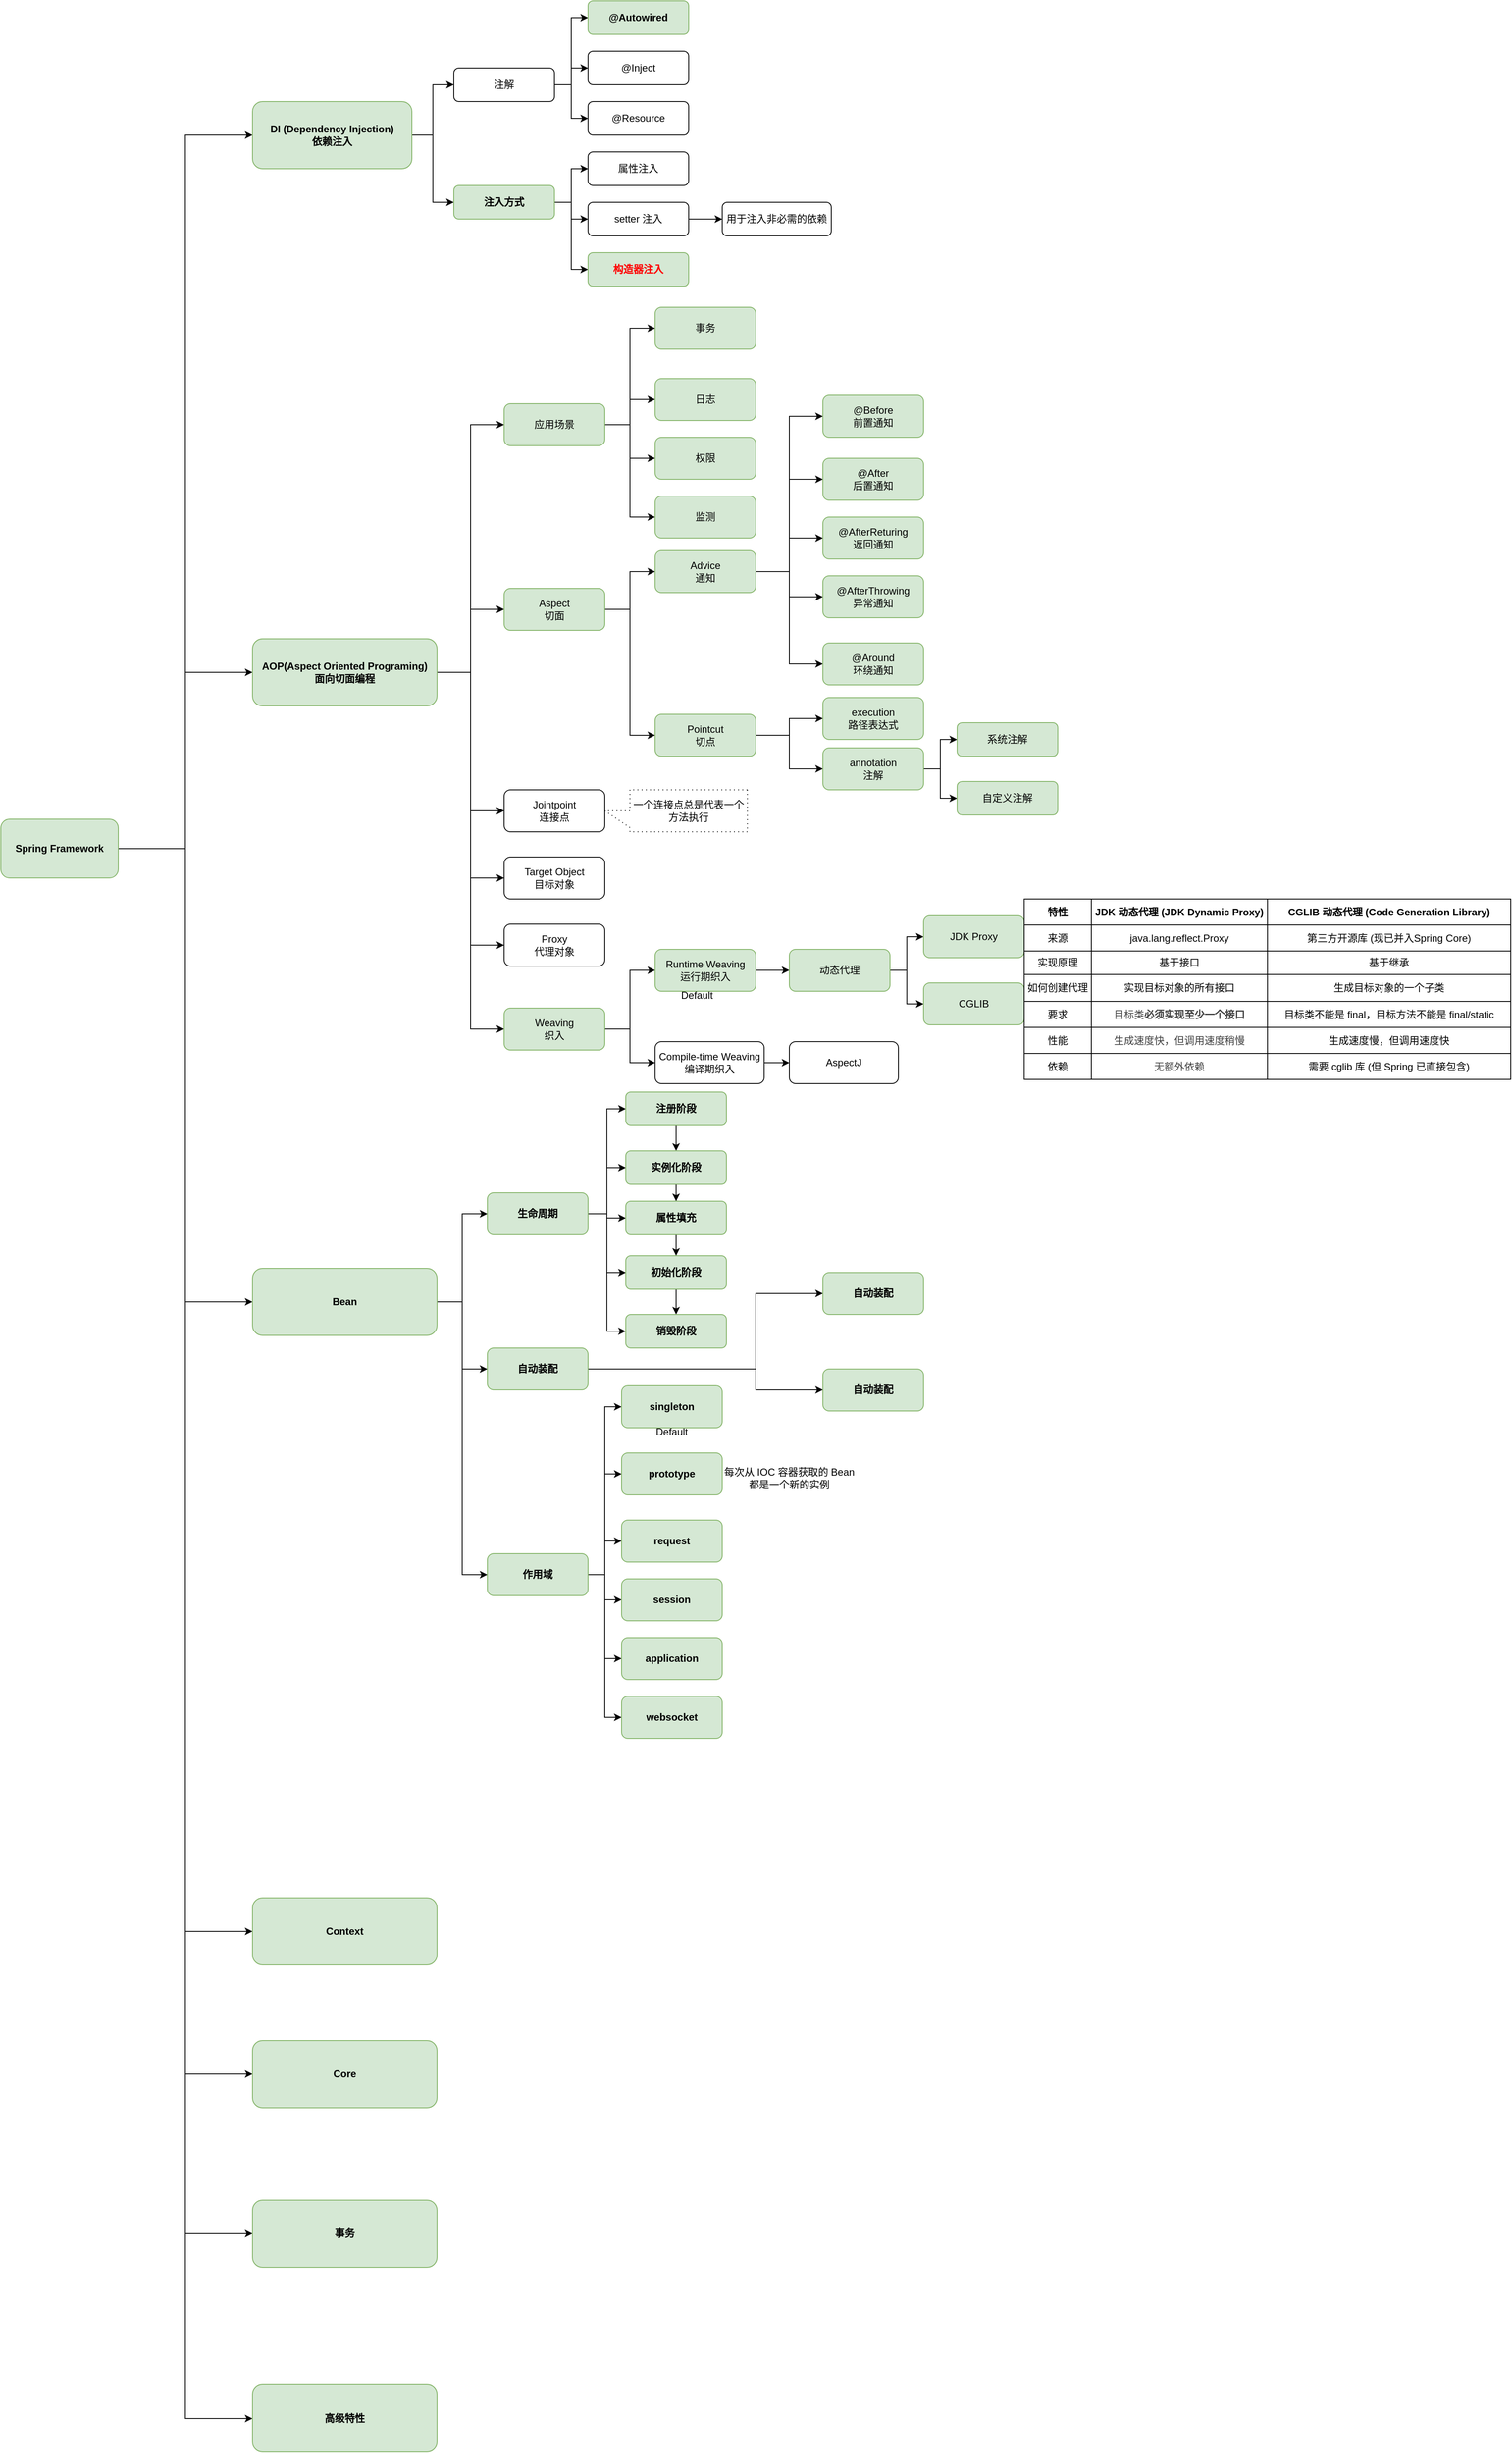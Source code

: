<mxfile version="28.1.1">
  <diagram name="Page-1" id="QmIrFQa1cvEONQeuqGTy">
    <mxGraphModel dx="2909" dy="2155" grid="1" gridSize="10" guides="1" tooltips="1" connect="1" arrows="1" fold="1" page="1" pageScale="1" pageWidth="850" pageHeight="1100" math="0" shadow="0">
      <root>
        <mxCell id="0" />
        <mxCell id="1" parent="0" />
        <mxCell id="t2AcmH2n_HT6Ft2l21uT-8" style="edgeStyle=orthogonalEdgeStyle;rounded=0;orthogonalLoop=1;jettySize=auto;html=1;entryX=0;entryY=0.5;entryDx=0;entryDy=0;" parent="1" source="t2AcmH2n_HT6Ft2l21uT-1" target="t2AcmH2n_HT6Ft2l21uT-3" edge="1">
          <mxGeometry relative="1" as="geometry">
            <mxPoint x="120" y="480" as="targetPoint" />
          </mxGeometry>
        </mxCell>
        <mxCell id="t2AcmH2n_HT6Ft2l21uT-9" style="edgeStyle=orthogonalEdgeStyle;rounded=0;orthogonalLoop=1;jettySize=auto;html=1;entryX=0;entryY=0.5;entryDx=0;entryDy=0;" parent="1" source="t2AcmH2n_HT6Ft2l21uT-1" target="t2AcmH2n_HT6Ft2l21uT-4" edge="1">
          <mxGeometry relative="1" as="geometry" />
        </mxCell>
        <mxCell id="t2AcmH2n_HT6Ft2l21uT-10" style="edgeStyle=orthogonalEdgeStyle;rounded=0;orthogonalLoop=1;jettySize=auto;html=1;entryX=0;entryY=0.5;entryDx=0;entryDy=0;" parent="1" source="t2AcmH2n_HT6Ft2l21uT-1" target="t2AcmH2n_HT6Ft2l21uT-5" edge="1">
          <mxGeometry relative="1" as="geometry" />
        </mxCell>
        <mxCell id="t2AcmH2n_HT6Ft2l21uT-11" style="edgeStyle=orthogonalEdgeStyle;rounded=0;orthogonalLoop=1;jettySize=auto;html=1;entryX=0;entryY=0.5;entryDx=0;entryDy=0;" parent="1" source="t2AcmH2n_HT6Ft2l21uT-1" target="t2AcmH2n_HT6Ft2l21uT-6" edge="1">
          <mxGeometry relative="1" as="geometry" />
        </mxCell>
        <mxCell id="t2AcmH2n_HT6Ft2l21uT-12" style="edgeStyle=orthogonalEdgeStyle;rounded=0;orthogonalLoop=1;jettySize=auto;html=1;entryX=0;entryY=0.5;entryDx=0;entryDy=0;" parent="1" source="t2AcmH2n_HT6Ft2l21uT-1" target="t2AcmH2n_HT6Ft2l21uT-7" edge="1">
          <mxGeometry relative="1" as="geometry" />
        </mxCell>
        <mxCell id="t2AcmH2n_HT6Ft2l21uT-13" style="edgeStyle=orthogonalEdgeStyle;rounded=0;orthogonalLoop=1;jettySize=auto;html=1;entryX=0;entryY=0.5;entryDx=0;entryDy=0;" parent="1" source="t2AcmH2n_HT6Ft2l21uT-1" target="t2AcmH2n_HT6Ft2l21uT-2" edge="1">
          <mxGeometry relative="1" as="geometry" />
        </mxCell>
        <mxCell id="t2AcmH2n_HT6Ft2l21uT-57" style="edgeStyle=orthogonalEdgeStyle;rounded=0;orthogonalLoop=1;jettySize=auto;html=1;entryX=0;entryY=0.5;entryDx=0;entryDy=0;" parent="1" source="t2AcmH2n_HT6Ft2l21uT-1" target="t2AcmH2n_HT6Ft2l21uT-56" edge="1">
          <mxGeometry relative="1" as="geometry" />
        </mxCell>
        <mxCell id="t2AcmH2n_HT6Ft2l21uT-1" value="Spring Framework" style="rounded=1;whiteSpace=wrap;html=1;fillColor=#d5e8d4;strokeColor=#82b366;fontStyle=1" parent="1" vertex="1">
          <mxGeometry x="-180" y="725" width="140" height="70" as="geometry" />
        </mxCell>
        <mxCell id="t2AcmH2n_HT6Ft2l21uT-15" style="edgeStyle=orthogonalEdgeStyle;rounded=0;orthogonalLoop=1;jettySize=auto;html=1;entryX=0;entryY=0.5;entryDx=0;entryDy=0;" parent="1" source="t2AcmH2n_HT6Ft2l21uT-2" target="t2AcmH2n_HT6Ft2l21uT-14" edge="1">
          <mxGeometry relative="1" as="geometry" />
        </mxCell>
        <mxCell id="t2AcmH2n_HT6Ft2l21uT-23" style="edgeStyle=orthogonalEdgeStyle;rounded=0;orthogonalLoop=1;jettySize=auto;html=1;entryX=0;entryY=0.5;entryDx=0;entryDy=0;" parent="1" source="t2AcmH2n_HT6Ft2l21uT-2" target="t2AcmH2n_HT6Ft2l21uT-22" edge="1">
          <mxGeometry relative="1" as="geometry" />
        </mxCell>
        <mxCell id="t2AcmH2n_HT6Ft2l21uT-2" value="DI (Dependency Injection)&lt;div&gt;依赖注入&lt;/div&gt;" style="rounded=1;whiteSpace=wrap;html=1;fillColor=#d5e8d4;strokeColor=#82b366;fontStyle=1" parent="1" vertex="1">
          <mxGeometry x="120" y="-130" width="190" height="80" as="geometry" />
        </mxCell>
        <mxCell id="t2AcmH2n_HT6Ft2l21uT-40" style="edgeStyle=orthogonalEdgeStyle;rounded=0;orthogonalLoop=1;jettySize=auto;html=1;entryX=0;entryY=0.5;entryDx=0;entryDy=0;" parent="1" source="t2AcmH2n_HT6Ft2l21uT-3" target="t2AcmH2n_HT6Ft2l21uT-34" edge="1">
          <mxGeometry relative="1" as="geometry" />
        </mxCell>
        <mxCell id="t2AcmH2n_HT6Ft2l21uT-41" style="edgeStyle=orthogonalEdgeStyle;rounded=0;orthogonalLoop=1;jettySize=auto;html=1;entryX=0;entryY=0.5;entryDx=0;entryDy=0;exitX=1;exitY=0.5;exitDx=0;exitDy=0;" parent="1" source="t2AcmH2n_HT6Ft2l21uT-34" target="t2AcmH2n_HT6Ft2l21uT-35" edge="1">
          <mxGeometry relative="1" as="geometry">
            <mxPoint x="540" y="470" as="sourcePoint" />
          </mxGeometry>
        </mxCell>
        <mxCell id="t2AcmH2n_HT6Ft2l21uT-42" style="edgeStyle=orthogonalEdgeStyle;rounded=0;orthogonalLoop=1;jettySize=auto;html=1;entryX=0;entryY=0.5;entryDx=0;entryDy=0;" parent="1" source="t2AcmH2n_HT6Ft2l21uT-3" target="t2AcmH2n_HT6Ft2l21uT-36" edge="1">
          <mxGeometry relative="1" as="geometry" />
        </mxCell>
        <mxCell id="t2AcmH2n_HT6Ft2l21uT-43" style="edgeStyle=orthogonalEdgeStyle;rounded=0;orthogonalLoop=1;jettySize=auto;html=1;entryX=0;entryY=0.5;entryDx=0;entryDy=0;exitX=1;exitY=0.5;exitDx=0;exitDy=0;" parent="1" source="t2AcmH2n_HT6Ft2l21uT-34" target="t2AcmH2n_HT6Ft2l21uT-37" edge="1">
          <mxGeometry relative="1" as="geometry" />
        </mxCell>
        <mxCell id="t2AcmH2n_HT6Ft2l21uT-44" style="edgeStyle=orthogonalEdgeStyle;rounded=0;orthogonalLoop=1;jettySize=auto;html=1;entryX=0;entryY=0.5;entryDx=0;entryDy=0;" parent="1" source="t2AcmH2n_HT6Ft2l21uT-3" target="t2AcmH2n_HT6Ft2l21uT-38" edge="1">
          <mxGeometry relative="1" as="geometry" />
        </mxCell>
        <mxCell id="t2AcmH2n_HT6Ft2l21uT-45" style="edgeStyle=orthogonalEdgeStyle;rounded=0;orthogonalLoop=1;jettySize=auto;html=1;entryX=0;entryY=0.5;entryDx=0;entryDy=0;" parent="1" source="t2AcmH2n_HT6Ft2l21uT-3" target="t2AcmH2n_HT6Ft2l21uT-39" edge="1">
          <mxGeometry relative="1" as="geometry" />
        </mxCell>
        <mxCell id="t2AcmH2n_HT6Ft2l21uT-59" style="edgeStyle=orthogonalEdgeStyle;rounded=0;orthogonalLoop=1;jettySize=auto;html=1;entryX=0;entryY=0.5;entryDx=0;entryDy=0;" parent="1" source="t2AcmH2n_HT6Ft2l21uT-3" target="t2AcmH2n_HT6Ft2l21uT-58" edge="1">
          <mxGeometry relative="1" as="geometry" />
        </mxCell>
        <mxCell id="rXUWPWZFfcHT6W9mrPYL-16" style="edgeStyle=orthogonalEdgeStyle;rounded=0;orthogonalLoop=1;jettySize=auto;html=1;entryX=0;entryY=0.5;entryDx=0;entryDy=0;" edge="1" parent="1" source="t2AcmH2n_HT6Ft2l21uT-3" target="rXUWPWZFfcHT6W9mrPYL-15">
          <mxGeometry relative="1" as="geometry" />
        </mxCell>
        <mxCell id="t2AcmH2n_HT6Ft2l21uT-3" value="AOP(Aspect Oriented Programing)&lt;div&gt;面向切面编程&lt;/div&gt;" style="rounded=1;whiteSpace=wrap;html=1;fillColor=#d5e8d4;strokeColor=#82b366;fontStyle=1" parent="1" vertex="1">
          <mxGeometry x="120" y="510" width="220" height="80" as="geometry" />
        </mxCell>
        <mxCell id="rXUWPWZFfcHT6W9mrPYL-103" style="edgeStyle=orthogonalEdgeStyle;rounded=0;orthogonalLoop=1;jettySize=auto;html=1;entryX=0;entryY=0.5;entryDx=0;entryDy=0;" edge="1" parent="1" source="t2AcmH2n_HT6Ft2l21uT-4" target="rXUWPWZFfcHT6W9mrPYL-98">
          <mxGeometry relative="1" as="geometry" />
        </mxCell>
        <mxCell id="rXUWPWZFfcHT6W9mrPYL-117" style="edgeStyle=orthogonalEdgeStyle;rounded=0;orthogonalLoop=1;jettySize=auto;html=1;entryX=0;entryY=0.5;entryDx=0;entryDy=0;" edge="1" parent="1" source="t2AcmH2n_HT6Ft2l21uT-4" target="rXUWPWZFfcHT6W9mrPYL-116">
          <mxGeometry relative="1" as="geometry" />
        </mxCell>
        <mxCell id="rXUWPWZFfcHT6W9mrPYL-133" style="edgeStyle=orthogonalEdgeStyle;rounded=0;orthogonalLoop=1;jettySize=auto;html=1;entryX=0;entryY=0.5;entryDx=0;entryDy=0;" edge="1" parent="1" source="t2AcmH2n_HT6Ft2l21uT-4" target="rXUWPWZFfcHT6W9mrPYL-132">
          <mxGeometry relative="1" as="geometry" />
        </mxCell>
        <mxCell id="t2AcmH2n_HT6Ft2l21uT-4" value="Bean" style="rounded=1;whiteSpace=wrap;html=1;fillColor=#d5e8d4;strokeColor=#82b366;fontStyle=1" parent="1" vertex="1">
          <mxGeometry x="120" y="1260" width="220" height="80" as="geometry" />
        </mxCell>
        <mxCell id="t2AcmH2n_HT6Ft2l21uT-5" value="Context" style="rounded=1;whiteSpace=wrap;html=1;fillColor=#d5e8d4;strokeColor=#82b366;fontStyle=1" parent="1" vertex="1">
          <mxGeometry x="120" y="2010" width="220" height="80" as="geometry" />
        </mxCell>
        <mxCell id="t2AcmH2n_HT6Ft2l21uT-6" value="Core" style="rounded=1;whiteSpace=wrap;html=1;fillColor=#d5e8d4;strokeColor=#82b366;fontStyle=1" parent="1" vertex="1">
          <mxGeometry x="120" y="2180" width="220" height="80" as="geometry" />
        </mxCell>
        <mxCell id="t2AcmH2n_HT6Ft2l21uT-7" value="高级特性" style="rounded=1;whiteSpace=wrap;html=1;fillColor=#d5e8d4;strokeColor=#82b366;fontStyle=1" parent="1" vertex="1">
          <mxGeometry x="120" y="2590" width="220" height="80" as="geometry" />
        </mxCell>
        <mxCell id="t2AcmH2n_HT6Ft2l21uT-19" style="edgeStyle=orthogonalEdgeStyle;rounded=0;orthogonalLoop=1;jettySize=auto;html=1;entryX=0;entryY=0.5;entryDx=0;entryDy=0;" parent="1" source="t2AcmH2n_HT6Ft2l21uT-14" target="t2AcmH2n_HT6Ft2l21uT-16" edge="1">
          <mxGeometry relative="1" as="geometry" />
        </mxCell>
        <mxCell id="t2AcmH2n_HT6Ft2l21uT-20" style="edgeStyle=orthogonalEdgeStyle;rounded=0;orthogonalLoop=1;jettySize=auto;html=1;entryX=0;entryY=0.5;entryDx=0;entryDy=0;" parent="1" source="t2AcmH2n_HT6Ft2l21uT-14" target="t2AcmH2n_HT6Ft2l21uT-17" edge="1">
          <mxGeometry relative="1" as="geometry" />
        </mxCell>
        <mxCell id="t2AcmH2n_HT6Ft2l21uT-21" style="edgeStyle=orthogonalEdgeStyle;rounded=0;orthogonalLoop=1;jettySize=auto;html=1;entryX=0;entryY=0.5;entryDx=0;entryDy=0;" parent="1" source="t2AcmH2n_HT6Ft2l21uT-14" target="t2AcmH2n_HT6Ft2l21uT-18" edge="1">
          <mxGeometry relative="1" as="geometry" />
        </mxCell>
        <mxCell id="t2AcmH2n_HT6Ft2l21uT-14" value="注解" style="rounded=1;whiteSpace=wrap;html=1;" parent="1" vertex="1">
          <mxGeometry x="360" y="-170" width="120" height="40" as="geometry" />
        </mxCell>
        <mxCell id="t2AcmH2n_HT6Ft2l21uT-16" value="@Autowired" style="rounded=1;whiteSpace=wrap;html=1;fillColor=#d5e8d4;strokeColor=#82b366;fontStyle=1" parent="1" vertex="1">
          <mxGeometry x="520" y="-250" width="120" height="40" as="geometry" />
        </mxCell>
        <mxCell id="t2AcmH2n_HT6Ft2l21uT-17" value="@Resource" style="rounded=1;whiteSpace=wrap;html=1;" parent="1" vertex="1">
          <mxGeometry x="520" y="-130" width="120" height="40" as="geometry" />
        </mxCell>
        <mxCell id="t2AcmH2n_HT6Ft2l21uT-18" value="@Inject" style="rounded=1;whiteSpace=wrap;html=1;" parent="1" vertex="1">
          <mxGeometry x="520" y="-190" width="120" height="40" as="geometry" />
        </mxCell>
        <mxCell id="t2AcmH2n_HT6Ft2l21uT-28" style="edgeStyle=orthogonalEdgeStyle;rounded=0;orthogonalLoop=1;jettySize=auto;html=1;entryX=0;entryY=0.5;entryDx=0;entryDy=0;" parent="1" source="t2AcmH2n_HT6Ft2l21uT-22" target="t2AcmH2n_HT6Ft2l21uT-25" edge="1">
          <mxGeometry relative="1" as="geometry" />
        </mxCell>
        <mxCell id="t2AcmH2n_HT6Ft2l21uT-29" style="edgeStyle=orthogonalEdgeStyle;rounded=0;orthogonalLoop=1;jettySize=auto;html=1;entryX=0;entryY=0.5;entryDx=0;entryDy=0;" parent="1" source="t2AcmH2n_HT6Ft2l21uT-22" target="t2AcmH2n_HT6Ft2l21uT-26" edge="1">
          <mxGeometry relative="1" as="geometry" />
        </mxCell>
        <mxCell id="t2AcmH2n_HT6Ft2l21uT-30" style="edgeStyle=orthogonalEdgeStyle;rounded=0;orthogonalLoop=1;jettySize=auto;html=1;entryX=0;entryY=0.5;entryDx=0;entryDy=0;" parent="1" source="t2AcmH2n_HT6Ft2l21uT-22" target="t2AcmH2n_HT6Ft2l21uT-27" edge="1">
          <mxGeometry relative="1" as="geometry" />
        </mxCell>
        <mxCell id="t2AcmH2n_HT6Ft2l21uT-22" value="注入方式" style="rounded=1;whiteSpace=wrap;html=1;fillColor=#d5e8d4;strokeColor=#82b366;fontStyle=1" parent="1" vertex="1">
          <mxGeometry x="360" y="-30" width="120" height="40" as="geometry" />
        </mxCell>
        <mxCell id="t2AcmH2n_HT6Ft2l21uT-25" value="属性注入" style="rounded=1;whiteSpace=wrap;html=1;" parent="1" vertex="1">
          <mxGeometry x="520" y="-70" width="120" height="40" as="geometry" />
        </mxCell>
        <mxCell id="t2AcmH2n_HT6Ft2l21uT-32" style="edgeStyle=orthogonalEdgeStyle;rounded=0;orthogonalLoop=1;jettySize=auto;html=1;" parent="1" source="t2AcmH2n_HT6Ft2l21uT-26" target="t2AcmH2n_HT6Ft2l21uT-31" edge="1">
          <mxGeometry relative="1" as="geometry" />
        </mxCell>
        <mxCell id="t2AcmH2n_HT6Ft2l21uT-26" value="setter 注入" style="rounded=1;whiteSpace=wrap;html=1;" parent="1" vertex="1">
          <mxGeometry x="520" y="-10" width="120" height="40" as="geometry" />
        </mxCell>
        <mxCell id="t2AcmH2n_HT6Ft2l21uT-27" value="构造器注入" style="rounded=1;whiteSpace=wrap;html=1;fillColor=#d5e8d4;strokeColor=#82b366;fontStyle=1;fontColor=#FF0000;" parent="1" vertex="1">
          <mxGeometry x="520" y="50" width="120" height="40" as="geometry" />
        </mxCell>
        <mxCell id="t2AcmH2n_HT6Ft2l21uT-31" value="用于注入非必需的依赖" style="rounded=1;whiteSpace=wrap;html=1;" parent="1" vertex="1">
          <mxGeometry x="680" y="-10" width="130" height="40" as="geometry" />
        </mxCell>
        <mxCell id="t2AcmH2n_HT6Ft2l21uT-34" value="Aspect&lt;div&gt;切面&lt;/div&gt;" style="rounded=1;whiteSpace=wrap;html=1;fillColor=#d5e8d4;strokeColor=#82b366;" parent="1" vertex="1">
          <mxGeometry x="420" y="450" width="120" height="50" as="geometry" />
        </mxCell>
        <mxCell id="rXUWPWZFfcHT6W9mrPYL-3" style="edgeStyle=orthogonalEdgeStyle;rounded=0;orthogonalLoop=1;jettySize=auto;html=1;" edge="1" parent="1" source="t2AcmH2n_HT6Ft2l21uT-35" target="rXUWPWZFfcHT6W9mrPYL-1">
          <mxGeometry relative="1" as="geometry" />
        </mxCell>
        <mxCell id="rXUWPWZFfcHT6W9mrPYL-4" style="edgeStyle=orthogonalEdgeStyle;rounded=0;orthogonalLoop=1;jettySize=auto;html=1;entryX=0;entryY=0.5;entryDx=0;entryDy=0;" edge="1" parent="1" source="t2AcmH2n_HT6Ft2l21uT-35" target="rXUWPWZFfcHT6W9mrPYL-2">
          <mxGeometry relative="1" as="geometry" />
        </mxCell>
        <mxCell id="t2AcmH2n_HT6Ft2l21uT-35" value="Pointcut&lt;div&gt;切点&lt;/div&gt;" style="rounded=1;whiteSpace=wrap;html=1;fillColor=#d5e8d4;strokeColor=#82b366;" parent="1" vertex="1">
          <mxGeometry x="600" y="600" width="120" height="50" as="geometry" />
        </mxCell>
        <mxCell id="t2AcmH2n_HT6Ft2l21uT-36" value="Jointpoint&lt;div&gt;连接点&lt;/div&gt;" style="rounded=1;whiteSpace=wrap;html=1;" parent="1" vertex="1">
          <mxGeometry x="420" y="690" width="120" height="50" as="geometry" />
        </mxCell>
        <mxCell id="t2AcmH2n_HT6Ft2l21uT-51" style="edgeStyle=orthogonalEdgeStyle;rounded=0;orthogonalLoop=1;jettySize=auto;html=1;entryX=0;entryY=0.5;entryDx=0;entryDy=0;" parent="1" source="t2AcmH2n_HT6Ft2l21uT-37" target="t2AcmH2n_HT6Ft2l21uT-46" edge="1">
          <mxGeometry relative="1" as="geometry" />
        </mxCell>
        <mxCell id="t2AcmH2n_HT6Ft2l21uT-52" style="edgeStyle=orthogonalEdgeStyle;rounded=0;orthogonalLoop=1;jettySize=auto;html=1;entryX=0;entryY=0.5;entryDx=0;entryDy=0;" parent="1" source="t2AcmH2n_HT6Ft2l21uT-37" target="t2AcmH2n_HT6Ft2l21uT-47" edge="1">
          <mxGeometry relative="1" as="geometry" />
        </mxCell>
        <mxCell id="t2AcmH2n_HT6Ft2l21uT-53" style="edgeStyle=orthogonalEdgeStyle;rounded=0;orthogonalLoop=1;jettySize=auto;html=1;entryX=0;entryY=0.5;entryDx=0;entryDy=0;" parent="1" source="t2AcmH2n_HT6Ft2l21uT-37" target="t2AcmH2n_HT6Ft2l21uT-48" edge="1">
          <mxGeometry relative="1" as="geometry" />
        </mxCell>
        <mxCell id="t2AcmH2n_HT6Ft2l21uT-54" style="edgeStyle=orthogonalEdgeStyle;rounded=0;orthogonalLoop=1;jettySize=auto;html=1;entryX=0;entryY=0.5;entryDx=0;entryDy=0;" parent="1" source="t2AcmH2n_HT6Ft2l21uT-37" target="t2AcmH2n_HT6Ft2l21uT-49" edge="1">
          <mxGeometry relative="1" as="geometry" />
        </mxCell>
        <mxCell id="t2AcmH2n_HT6Ft2l21uT-55" style="edgeStyle=orthogonalEdgeStyle;rounded=0;orthogonalLoop=1;jettySize=auto;html=1;entryX=0;entryY=0.5;entryDx=0;entryDy=0;" parent="1" source="t2AcmH2n_HT6Ft2l21uT-37" target="t2AcmH2n_HT6Ft2l21uT-50" edge="1">
          <mxGeometry relative="1" as="geometry" />
        </mxCell>
        <mxCell id="t2AcmH2n_HT6Ft2l21uT-37" value="Advice&lt;div&gt;通知&lt;/div&gt;" style="rounded=1;whiteSpace=wrap;html=1;fillColor=#d5e8d4;strokeColor=#82b366;" parent="1" vertex="1">
          <mxGeometry x="600" y="405" width="120" height="50" as="geometry" />
        </mxCell>
        <mxCell id="t2AcmH2n_HT6Ft2l21uT-38" value="Target Object&lt;div&gt;目标对象&lt;/div&gt;" style="rounded=1;whiteSpace=wrap;html=1;" parent="1" vertex="1">
          <mxGeometry x="420" y="770" width="120" height="50" as="geometry" />
        </mxCell>
        <mxCell id="rXUWPWZFfcHT6W9mrPYL-13" style="edgeStyle=orthogonalEdgeStyle;rounded=0;orthogonalLoop=1;jettySize=auto;html=1;entryX=0;entryY=0.5;entryDx=0;entryDy=0;" edge="1" parent="1" source="t2AcmH2n_HT6Ft2l21uT-39" target="rXUWPWZFfcHT6W9mrPYL-11">
          <mxGeometry relative="1" as="geometry" />
        </mxCell>
        <mxCell id="rXUWPWZFfcHT6W9mrPYL-14" style="edgeStyle=orthogonalEdgeStyle;rounded=0;orthogonalLoop=1;jettySize=auto;html=1;entryX=0;entryY=0.5;entryDx=0;entryDy=0;" edge="1" parent="1" source="t2AcmH2n_HT6Ft2l21uT-39" target="rXUWPWZFfcHT6W9mrPYL-12">
          <mxGeometry relative="1" as="geometry" />
        </mxCell>
        <mxCell id="t2AcmH2n_HT6Ft2l21uT-39" value="&lt;div&gt;Weaving&lt;/div&gt;&lt;div&gt;织入&lt;/div&gt;" style="rounded=1;whiteSpace=wrap;html=1;fillColor=#d5e8d4;strokeColor=#82b366;" parent="1" vertex="1">
          <mxGeometry x="420" y="950" width="120" height="50" as="geometry" />
        </mxCell>
        <mxCell id="t2AcmH2n_HT6Ft2l21uT-46" value="@Before&lt;div&gt;前置通知&lt;/div&gt;" style="rounded=1;whiteSpace=wrap;html=1;fillColor=#d5e8d4;strokeColor=#82b366;" parent="1" vertex="1">
          <mxGeometry x="800" y="220" width="120" height="50" as="geometry" />
        </mxCell>
        <mxCell id="t2AcmH2n_HT6Ft2l21uT-47" value="@After&lt;div&gt;后置通知&lt;/div&gt;" style="rounded=1;whiteSpace=wrap;html=1;fillColor=#d5e8d4;strokeColor=#82b366;" parent="1" vertex="1">
          <mxGeometry x="800" y="295" width="120" height="50" as="geometry" />
        </mxCell>
        <mxCell id="t2AcmH2n_HT6Ft2l21uT-48" value="@AfterReturing&lt;div&gt;返回通知&lt;/div&gt;" style="rounded=1;whiteSpace=wrap;html=1;fillColor=#d5e8d4;strokeColor=#82b366;" parent="1" vertex="1">
          <mxGeometry x="800" y="365" width="120" height="50" as="geometry" />
        </mxCell>
        <mxCell id="t2AcmH2n_HT6Ft2l21uT-49" value="@AfterThrowing&lt;div&gt;异常通知&lt;/div&gt;" style="rounded=1;whiteSpace=wrap;html=1;fillColor=#d5e8d4;strokeColor=#82b366;" parent="1" vertex="1">
          <mxGeometry x="800" y="435" width="120" height="50" as="geometry" />
        </mxCell>
        <mxCell id="t2AcmH2n_HT6Ft2l21uT-50" value="@Around&lt;div&gt;环绕通知&lt;/div&gt;" style="rounded=1;whiteSpace=wrap;html=1;fillColor=#d5e8d4;strokeColor=#82b366;" parent="1" vertex="1">
          <mxGeometry x="800" y="515" width="120" height="50" as="geometry" />
        </mxCell>
        <mxCell id="t2AcmH2n_HT6Ft2l21uT-56" value="事务" style="rounded=1;whiteSpace=wrap;html=1;fillColor=#d5e8d4;strokeColor=#82b366;fontStyle=1" parent="1" vertex="1">
          <mxGeometry x="120" y="2370" width="220" height="80" as="geometry" />
        </mxCell>
        <mxCell id="t2AcmH2n_HT6Ft2l21uT-64" style="edgeStyle=orthogonalEdgeStyle;rounded=0;orthogonalLoop=1;jettySize=auto;html=1;entryX=0;entryY=0.5;entryDx=0;entryDy=0;" parent="1" source="t2AcmH2n_HT6Ft2l21uT-58" target="t2AcmH2n_HT6Ft2l21uT-60" edge="1">
          <mxGeometry relative="1" as="geometry" />
        </mxCell>
        <mxCell id="t2AcmH2n_HT6Ft2l21uT-65" style="edgeStyle=orthogonalEdgeStyle;rounded=0;orthogonalLoop=1;jettySize=auto;html=1;entryX=0;entryY=0.5;entryDx=0;entryDy=0;" parent="1" source="t2AcmH2n_HT6Ft2l21uT-58" target="t2AcmH2n_HT6Ft2l21uT-61" edge="1">
          <mxGeometry relative="1" as="geometry" />
        </mxCell>
        <mxCell id="t2AcmH2n_HT6Ft2l21uT-66" style="edgeStyle=orthogonalEdgeStyle;rounded=0;orthogonalLoop=1;jettySize=auto;html=1;" parent="1" source="t2AcmH2n_HT6Ft2l21uT-58" target="t2AcmH2n_HT6Ft2l21uT-62" edge="1">
          <mxGeometry relative="1" as="geometry" />
        </mxCell>
        <mxCell id="t2AcmH2n_HT6Ft2l21uT-67" style="edgeStyle=orthogonalEdgeStyle;rounded=0;orthogonalLoop=1;jettySize=auto;html=1;entryX=0;entryY=0.5;entryDx=0;entryDy=0;" parent="1" source="t2AcmH2n_HT6Ft2l21uT-58" target="t2AcmH2n_HT6Ft2l21uT-63" edge="1">
          <mxGeometry relative="1" as="geometry" />
        </mxCell>
        <mxCell id="t2AcmH2n_HT6Ft2l21uT-58" value="应用场景" style="rounded=1;whiteSpace=wrap;html=1;fillColor=#d5e8d4;strokeColor=#82b366;" parent="1" vertex="1">
          <mxGeometry x="420" y="230" width="120" height="50" as="geometry" />
        </mxCell>
        <mxCell id="t2AcmH2n_HT6Ft2l21uT-60" value="事务" style="rounded=1;whiteSpace=wrap;html=1;fillColor=#d5e8d4;strokeColor=#82b366;" parent="1" vertex="1">
          <mxGeometry x="600" y="115" width="120" height="50" as="geometry" />
        </mxCell>
        <mxCell id="t2AcmH2n_HT6Ft2l21uT-61" value="日志" style="rounded=1;whiteSpace=wrap;html=1;fillColor=#d5e8d4;strokeColor=#82b366;" parent="1" vertex="1">
          <mxGeometry x="600" y="200" width="120" height="50" as="geometry" />
        </mxCell>
        <mxCell id="t2AcmH2n_HT6Ft2l21uT-62" value="权限" style="rounded=1;whiteSpace=wrap;html=1;fillColor=#d5e8d4;strokeColor=#82b366;" parent="1" vertex="1">
          <mxGeometry x="600" y="270" width="120" height="50" as="geometry" />
        </mxCell>
        <mxCell id="t2AcmH2n_HT6Ft2l21uT-63" value="监测" style="rounded=1;whiteSpace=wrap;html=1;fillColor=#d5e8d4;strokeColor=#82b366;" parent="1" vertex="1">
          <mxGeometry x="600" y="340" width="120" height="50" as="geometry" />
        </mxCell>
        <mxCell id="rXUWPWZFfcHT6W9mrPYL-1" value="execution&lt;br&gt;&lt;div&gt;路径表达式&lt;/div&gt;" style="rounded=1;whiteSpace=wrap;html=1;fillColor=#d5e8d4;strokeColor=#82b366;" vertex="1" parent="1">
          <mxGeometry x="800" y="580" width="120" height="50" as="geometry" />
        </mxCell>
        <mxCell id="rXUWPWZFfcHT6W9mrPYL-7" value="" style="edgeStyle=orthogonalEdgeStyle;rounded=0;orthogonalLoop=1;jettySize=auto;html=1;" edge="1" parent="1" source="rXUWPWZFfcHT6W9mrPYL-2" target="rXUWPWZFfcHT6W9mrPYL-6">
          <mxGeometry relative="1" as="geometry" />
        </mxCell>
        <mxCell id="rXUWPWZFfcHT6W9mrPYL-8" style="edgeStyle=orthogonalEdgeStyle;rounded=0;orthogonalLoop=1;jettySize=auto;html=1;entryX=0;entryY=0.5;entryDx=0;entryDy=0;" edge="1" parent="1" source="rXUWPWZFfcHT6W9mrPYL-2" target="rXUWPWZFfcHT6W9mrPYL-5">
          <mxGeometry relative="1" as="geometry" />
        </mxCell>
        <mxCell id="rXUWPWZFfcHT6W9mrPYL-2" value="annotation&lt;br&gt;&lt;div&gt;注解&lt;/div&gt;" style="rounded=1;whiteSpace=wrap;html=1;fillColor=#d5e8d4;strokeColor=#82b366;" vertex="1" parent="1">
          <mxGeometry x="800" y="640" width="120" height="50" as="geometry" />
        </mxCell>
        <mxCell id="rXUWPWZFfcHT6W9mrPYL-5" value="系统注解" style="rounded=1;whiteSpace=wrap;html=1;fillColor=#d5e8d4;strokeColor=#82b366;" vertex="1" parent="1">
          <mxGeometry x="960" y="610" width="120" height="40" as="geometry" />
        </mxCell>
        <mxCell id="rXUWPWZFfcHT6W9mrPYL-6" value="自定义注解" style="rounded=1;whiteSpace=wrap;html=1;fillColor=#d5e8d4;strokeColor=#82b366;" vertex="1" parent="1">
          <mxGeometry x="960" y="680" width="120" height="40" as="geometry" />
        </mxCell>
        <mxCell id="rXUWPWZFfcHT6W9mrPYL-9" value="一个连接点总是代表一个方法执行" style="shape=callout;whiteSpace=wrap;html=1;perimeter=calloutPerimeter;flipH=0;direction=south;dashed=1;dashPattern=1 4;" vertex="1" parent="1">
          <mxGeometry x="540" y="690" width="170" height="50" as="geometry" />
        </mxCell>
        <mxCell id="rXUWPWZFfcHT6W9mrPYL-25" style="edgeStyle=orthogonalEdgeStyle;rounded=0;orthogonalLoop=1;jettySize=auto;html=1;entryX=0;entryY=0.5;entryDx=0;entryDy=0;" edge="1" parent="1" source="rXUWPWZFfcHT6W9mrPYL-11" target="rXUWPWZFfcHT6W9mrPYL-24">
          <mxGeometry relative="1" as="geometry" />
        </mxCell>
        <mxCell id="rXUWPWZFfcHT6W9mrPYL-11" value="&lt;div&gt;&lt;span style=&quot;background-color: transparent;&quot;&gt;Compile-time Weaving&lt;/span&gt;&lt;/div&gt;&lt;div&gt;&lt;span style=&quot;background-color: transparent; color: light-dark(rgb(0, 0, 0), rgb(255, 255, 255));&quot;&gt;编译期织入&lt;/span&gt;&lt;/div&gt;" style="rounded=1;whiteSpace=wrap;html=1;" vertex="1" parent="1">
          <mxGeometry x="600" y="990" width="130" height="50" as="geometry" />
        </mxCell>
        <mxCell id="rXUWPWZFfcHT6W9mrPYL-19" style="edgeStyle=orthogonalEdgeStyle;rounded=0;orthogonalLoop=1;jettySize=auto;html=1;entryX=0;entryY=0.5;entryDx=0;entryDy=0;" edge="1" parent="1" source="rXUWPWZFfcHT6W9mrPYL-12" target="rXUWPWZFfcHT6W9mrPYL-18">
          <mxGeometry relative="1" as="geometry" />
        </mxCell>
        <mxCell id="rXUWPWZFfcHT6W9mrPYL-12" value="&lt;div&gt;&lt;span style=&quot;background-color: transparent;&quot;&gt;Runtime Weaving&lt;/span&gt;&lt;/div&gt;&lt;div&gt;&lt;span style=&quot;background-color: transparent; color: light-dark(rgb(0, 0, 0), rgb(255, 255, 255));&quot;&gt;运行期织入&lt;/span&gt;&lt;/div&gt;" style="rounded=1;whiteSpace=wrap;html=1;fillColor=#d5e8d4;strokeColor=#82b366;" vertex="1" parent="1">
          <mxGeometry x="600" y="880" width="120" height="50" as="geometry" />
        </mxCell>
        <mxCell id="rXUWPWZFfcHT6W9mrPYL-15" value="&lt;div&gt;Proxy&lt;/div&gt;&lt;div&gt;代理对象&lt;/div&gt;" style="rounded=1;whiteSpace=wrap;html=1;" vertex="1" parent="1">
          <mxGeometry x="420" y="850" width="120" height="50" as="geometry" />
        </mxCell>
        <mxCell id="rXUWPWZFfcHT6W9mrPYL-17" value="Default" style="text;strokeColor=none;align=center;fillColor=none;html=1;verticalAlign=middle;whiteSpace=wrap;rounded=0;" vertex="1" parent="1">
          <mxGeometry x="620" y="920" width="60" height="30" as="geometry" />
        </mxCell>
        <mxCell id="rXUWPWZFfcHT6W9mrPYL-22" style="edgeStyle=orthogonalEdgeStyle;rounded=0;orthogonalLoop=1;jettySize=auto;html=1;entryX=0;entryY=0.5;entryDx=0;entryDy=0;" edge="1" parent="1" source="rXUWPWZFfcHT6W9mrPYL-18" target="rXUWPWZFfcHT6W9mrPYL-20">
          <mxGeometry relative="1" as="geometry" />
        </mxCell>
        <mxCell id="rXUWPWZFfcHT6W9mrPYL-23" style="edgeStyle=orthogonalEdgeStyle;rounded=0;orthogonalLoop=1;jettySize=auto;html=1;entryX=0;entryY=0.5;entryDx=0;entryDy=0;" edge="1" parent="1" source="rXUWPWZFfcHT6W9mrPYL-18" target="rXUWPWZFfcHT6W9mrPYL-21">
          <mxGeometry relative="1" as="geometry" />
        </mxCell>
        <mxCell id="rXUWPWZFfcHT6W9mrPYL-18" value="动态代理" style="rounded=1;whiteSpace=wrap;html=1;fillColor=#d5e8d4;strokeColor=#82b366;" vertex="1" parent="1">
          <mxGeometry x="760" y="880" width="120" height="50" as="geometry" />
        </mxCell>
        <mxCell id="rXUWPWZFfcHT6W9mrPYL-20" value="JDK Proxy" style="rounded=1;whiteSpace=wrap;html=1;fillColor=#d5e8d4;strokeColor=#82b366;" vertex="1" parent="1">
          <mxGeometry x="920" y="840" width="120" height="50" as="geometry" />
        </mxCell>
        <mxCell id="rXUWPWZFfcHT6W9mrPYL-21" value="CGLIB" style="rounded=1;whiteSpace=wrap;html=1;fillColor=#d5e8d4;strokeColor=#82b366;" vertex="1" parent="1">
          <mxGeometry x="920" y="920" width="120" height="50" as="geometry" />
        </mxCell>
        <mxCell id="rXUWPWZFfcHT6W9mrPYL-24" value="AspectJ" style="rounded=1;whiteSpace=wrap;html=1;" vertex="1" parent="1">
          <mxGeometry x="760" y="990" width="130" height="50" as="geometry" />
        </mxCell>
        <mxCell id="rXUWPWZFfcHT6W9mrPYL-41" value="" style="shape=table;startSize=0;container=1;collapsible=0;childLayout=tableLayout;fontSize=12;" vertex="1" parent="1">
          <mxGeometry x="1040" y="820" width="580" height="215" as="geometry" />
        </mxCell>
        <mxCell id="rXUWPWZFfcHT6W9mrPYL-42" value="" style="shape=tableRow;horizontal=0;startSize=0;swimlaneHead=0;swimlaneBody=0;strokeColor=inherit;top=0;left=0;bottom=0;right=0;collapsible=0;dropTarget=0;fillColor=none;points=[[0,0.5],[1,0.5]];portConstraint=eastwest;fontSize=12;" vertex="1" parent="rXUWPWZFfcHT6W9mrPYL-41">
          <mxGeometry width="580" height="31" as="geometry" />
        </mxCell>
        <mxCell id="rXUWPWZFfcHT6W9mrPYL-43" value="特性" style="shape=partialRectangle;html=1;whiteSpace=wrap;connectable=0;strokeColor=inherit;overflow=hidden;fillColor=none;top=0;left=0;bottom=0;right=0;pointerEvents=1;fontSize=12;fontStyle=1" vertex="1" parent="rXUWPWZFfcHT6W9mrPYL-42">
          <mxGeometry width="80" height="31" as="geometry">
            <mxRectangle width="80" height="31" as="alternateBounds" />
          </mxGeometry>
        </mxCell>
        <mxCell id="rXUWPWZFfcHT6W9mrPYL-44" value="&lt;font&gt;JDK 动态代理 (JDK Dynamic Proxy)&lt;/font&gt;" style="shape=partialRectangle;html=1;whiteSpace=wrap;connectable=0;strokeColor=inherit;overflow=hidden;fillColor=none;top=0;left=0;bottom=0;right=0;pointerEvents=1;fontSize=12;fontStyle=1" vertex="1" parent="rXUWPWZFfcHT6W9mrPYL-42">
          <mxGeometry x="80" width="210" height="31" as="geometry">
            <mxRectangle width="210" height="31" as="alternateBounds" />
          </mxGeometry>
        </mxCell>
        <mxCell id="rXUWPWZFfcHT6W9mrPYL-45" value="CGLIB 动态代理 (Code Generation Library)" style="shape=partialRectangle;html=1;whiteSpace=wrap;connectable=0;strokeColor=inherit;overflow=hidden;fillColor=none;top=0;left=0;bottom=0;right=0;pointerEvents=1;fontSize=12;fontStyle=1" vertex="1" parent="rXUWPWZFfcHT6W9mrPYL-42">
          <mxGeometry x="290" width="290" height="31" as="geometry">
            <mxRectangle width="290" height="31" as="alternateBounds" />
          </mxGeometry>
        </mxCell>
        <mxCell id="rXUWPWZFfcHT6W9mrPYL-46" value="" style="shape=tableRow;horizontal=0;startSize=0;swimlaneHead=0;swimlaneBody=0;strokeColor=inherit;top=0;left=0;bottom=0;right=0;collapsible=0;dropTarget=0;fillColor=none;points=[[0,0.5],[1,0.5]];portConstraint=eastwest;fontSize=12;" vertex="1" parent="rXUWPWZFfcHT6W9mrPYL-41">
          <mxGeometry y="31" width="580" height="31" as="geometry" />
        </mxCell>
        <mxCell id="rXUWPWZFfcHT6W9mrPYL-47" value="来源" style="shape=partialRectangle;html=1;whiteSpace=wrap;connectable=0;strokeColor=inherit;overflow=hidden;fillColor=none;top=0;left=0;bottom=0;right=0;pointerEvents=1;fontSize=12;" vertex="1" parent="rXUWPWZFfcHT6W9mrPYL-46">
          <mxGeometry width="80" height="31" as="geometry">
            <mxRectangle width="80" height="31" as="alternateBounds" />
          </mxGeometry>
        </mxCell>
        <mxCell id="rXUWPWZFfcHT6W9mrPYL-48" value="java.lang.reflect.Proxy" style="shape=partialRectangle;html=1;whiteSpace=wrap;connectable=0;strokeColor=inherit;overflow=hidden;fillColor=none;top=0;left=0;bottom=0;right=0;pointerEvents=1;fontSize=12;" vertex="1" parent="rXUWPWZFfcHT6W9mrPYL-46">
          <mxGeometry x="80" width="210" height="31" as="geometry">
            <mxRectangle width="210" height="31" as="alternateBounds" />
          </mxGeometry>
        </mxCell>
        <mxCell id="rXUWPWZFfcHT6W9mrPYL-49" value="第三方开源库 (现已并入Spring Core)" style="shape=partialRectangle;html=1;whiteSpace=wrap;connectable=0;strokeColor=inherit;overflow=hidden;fillColor=none;top=0;left=0;bottom=0;right=0;pointerEvents=1;fontSize=12;" vertex="1" parent="rXUWPWZFfcHT6W9mrPYL-46">
          <mxGeometry x="290" width="290" height="31" as="geometry">
            <mxRectangle width="290" height="31" as="alternateBounds" />
          </mxGeometry>
        </mxCell>
        <mxCell id="rXUWPWZFfcHT6W9mrPYL-58" value="" style="shape=tableRow;horizontal=0;startSize=0;swimlaneHead=0;swimlaneBody=0;strokeColor=inherit;top=0;left=0;bottom=0;right=0;collapsible=0;dropTarget=0;fillColor=none;points=[[0,0.5],[1,0.5]];portConstraint=eastwest;fontSize=12;" vertex="1" parent="rXUWPWZFfcHT6W9mrPYL-41">
          <mxGeometry y="62" width="580" height="28" as="geometry" />
        </mxCell>
        <mxCell id="rXUWPWZFfcHT6W9mrPYL-59" value="实现原理" style="shape=partialRectangle;html=1;whiteSpace=wrap;connectable=0;strokeColor=inherit;overflow=hidden;fillColor=none;top=0;left=0;bottom=0;right=0;pointerEvents=1;fontSize=12;" vertex="1" parent="rXUWPWZFfcHT6W9mrPYL-58">
          <mxGeometry width="80" height="28" as="geometry">
            <mxRectangle width="80" height="28" as="alternateBounds" />
          </mxGeometry>
        </mxCell>
        <mxCell id="rXUWPWZFfcHT6W9mrPYL-60" value="基于接口" style="shape=partialRectangle;html=1;whiteSpace=wrap;connectable=0;strokeColor=inherit;overflow=hidden;fillColor=none;top=0;left=0;bottom=0;right=0;pointerEvents=1;fontSize=12;" vertex="1" parent="rXUWPWZFfcHT6W9mrPYL-58">
          <mxGeometry x="80" width="210" height="28" as="geometry">
            <mxRectangle width="210" height="28" as="alternateBounds" />
          </mxGeometry>
        </mxCell>
        <mxCell id="rXUWPWZFfcHT6W9mrPYL-61" value="基于继承" style="shape=partialRectangle;html=1;whiteSpace=wrap;connectable=0;strokeColor=inherit;overflow=hidden;fillColor=none;top=0;left=0;bottom=0;right=0;pointerEvents=1;fontSize=12;" vertex="1" parent="rXUWPWZFfcHT6W9mrPYL-58">
          <mxGeometry x="290" width="290" height="28" as="geometry">
            <mxRectangle width="290" height="28" as="alternateBounds" />
          </mxGeometry>
        </mxCell>
        <mxCell id="rXUWPWZFfcHT6W9mrPYL-54" value="" style="shape=tableRow;horizontal=0;startSize=0;swimlaneHead=0;swimlaneBody=0;strokeColor=inherit;top=0;left=0;bottom=0;right=0;collapsible=0;dropTarget=0;fillColor=none;points=[[0,0.5],[1,0.5]];portConstraint=eastwest;fontSize=12;" vertex="1" parent="rXUWPWZFfcHT6W9mrPYL-41">
          <mxGeometry y="90" width="580" height="32" as="geometry" />
        </mxCell>
        <mxCell id="rXUWPWZFfcHT6W9mrPYL-55" value="如何创建代理" style="shape=partialRectangle;html=1;whiteSpace=wrap;connectable=0;strokeColor=inherit;overflow=hidden;fillColor=none;top=0;left=0;bottom=0;right=0;pointerEvents=1;fontSize=12;" vertex="1" parent="rXUWPWZFfcHT6W9mrPYL-54">
          <mxGeometry width="80" height="32" as="geometry">
            <mxRectangle width="80" height="32" as="alternateBounds" />
          </mxGeometry>
        </mxCell>
        <mxCell id="rXUWPWZFfcHT6W9mrPYL-56" value="实现目标对象的所有接口" style="shape=partialRectangle;html=1;whiteSpace=wrap;connectable=0;strokeColor=inherit;overflow=hidden;fillColor=none;top=0;left=0;bottom=0;right=0;pointerEvents=1;fontSize=12;" vertex="1" parent="rXUWPWZFfcHT6W9mrPYL-54">
          <mxGeometry x="80" width="210" height="32" as="geometry">
            <mxRectangle width="210" height="32" as="alternateBounds" />
          </mxGeometry>
        </mxCell>
        <mxCell id="rXUWPWZFfcHT6W9mrPYL-57" value="生成目标对象的一个子类" style="shape=partialRectangle;html=1;whiteSpace=wrap;connectable=0;strokeColor=inherit;overflow=hidden;fillColor=none;top=0;left=0;bottom=0;right=0;pointerEvents=1;fontSize=12;" vertex="1" parent="rXUWPWZFfcHT6W9mrPYL-54">
          <mxGeometry x="290" width="290" height="32" as="geometry">
            <mxRectangle width="290" height="32" as="alternateBounds" />
          </mxGeometry>
        </mxCell>
        <mxCell id="rXUWPWZFfcHT6W9mrPYL-62" value="" style="shape=tableRow;horizontal=0;startSize=0;swimlaneHead=0;swimlaneBody=0;strokeColor=inherit;top=0;left=0;bottom=0;right=0;collapsible=0;dropTarget=0;fillColor=none;points=[[0,0.5],[1,0.5]];portConstraint=eastwest;fontSize=12;" vertex="1" parent="rXUWPWZFfcHT6W9mrPYL-41">
          <mxGeometry y="122" width="580" height="31" as="geometry" />
        </mxCell>
        <mxCell id="rXUWPWZFfcHT6W9mrPYL-63" value="要求" style="shape=partialRectangle;html=1;whiteSpace=wrap;connectable=0;strokeColor=inherit;overflow=hidden;fillColor=none;top=0;left=0;bottom=0;right=0;pointerEvents=1;fontSize=12;" vertex="1" parent="rXUWPWZFfcHT6W9mrPYL-62">
          <mxGeometry width="80" height="31" as="geometry">
            <mxRectangle width="80" height="31" as="alternateBounds" />
          </mxGeometry>
        </mxCell>
        <mxCell id="rXUWPWZFfcHT6W9mrPYL-64" value="&lt;span style=&quot;color: rgb(64, 64, 64); font-family: quote-cjk-patch, Inter, system-ui, -apple-system, &amp;quot;system-ui&amp;quot;, &amp;quot;Segoe UI&amp;quot;, Roboto, &amp;quot;Noto Sans&amp;quot;, Ubuntu, Cantarell, &amp;quot;Helvetica Neue&amp;quot;, Oxygen, &amp;quot;Open Sans&amp;quot;, sans-serif; text-align: start; background-color: rgb(255, 255, 255);&quot;&gt;目标类&lt;/span&gt;&lt;span style=&quot;font-weight: 600; color: rgb(64, 64, 64); font-family: quote-cjk-patch, Inter, system-ui, -apple-system, &amp;quot;system-ui&amp;quot;, &amp;quot;Segoe UI&amp;quot;, Roboto, &amp;quot;Noto Sans&amp;quot;, Ubuntu, Cantarell, &amp;quot;Helvetica Neue&amp;quot;, Oxygen, &amp;quot;Open Sans&amp;quot;, sans-serif; text-align: start; background-color: rgb(255, 255, 255);&quot;&gt;必须实现至少一个接口&lt;/span&gt;" style="shape=partialRectangle;html=1;whiteSpace=wrap;connectable=0;strokeColor=inherit;overflow=hidden;fillColor=none;top=0;left=0;bottom=0;right=0;pointerEvents=1;fontSize=12;" vertex="1" parent="rXUWPWZFfcHT6W9mrPYL-62">
          <mxGeometry x="80" width="210" height="31" as="geometry">
            <mxRectangle width="210" height="31" as="alternateBounds" />
          </mxGeometry>
        </mxCell>
        <mxCell id="rXUWPWZFfcHT6W9mrPYL-65" value="目标类不能是 final，目标方法不能是 final/static" style="shape=partialRectangle;html=1;whiteSpace=wrap;connectable=0;strokeColor=inherit;overflow=hidden;fillColor=none;top=0;left=0;bottom=0;right=0;pointerEvents=1;fontSize=12;" vertex="1" parent="rXUWPWZFfcHT6W9mrPYL-62">
          <mxGeometry x="290" width="290" height="31" as="geometry">
            <mxRectangle width="290" height="31" as="alternateBounds" />
          </mxGeometry>
        </mxCell>
        <mxCell id="rXUWPWZFfcHT6W9mrPYL-66" value="" style="shape=tableRow;horizontal=0;startSize=0;swimlaneHead=0;swimlaneBody=0;strokeColor=inherit;top=0;left=0;bottom=0;right=0;collapsible=0;dropTarget=0;fillColor=none;points=[[0,0.5],[1,0.5]];portConstraint=eastwest;fontSize=12;" vertex="1" parent="rXUWPWZFfcHT6W9mrPYL-41">
          <mxGeometry y="153" width="580" height="31" as="geometry" />
        </mxCell>
        <mxCell id="rXUWPWZFfcHT6W9mrPYL-67" value="性能" style="shape=partialRectangle;html=1;whiteSpace=wrap;connectable=0;strokeColor=inherit;overflow=hidden;fillColor=none;top=0;left=0;bottom=0;right=0;pointerEvents=1;fontSize=12;" vertex="1" parent="rXUWPWZFfcHT6W9mrPYL-66">
          <mxGeometry width="80" height="31" as="geometry">
            <mxRectangle width="80" height="31" as="alternateBounds" />
          </mxGeometry>
        </mxCell>
        <mxCell id="rXUWPWZFfcHT6W9mrPYL-68" value="&lt;div style=&quot;text-align: start;&quot;&gt;&lt;span style=&quot;background-color: transparent;&quot;&gt;&lt;font face=&quot;quote-cjk-patch, Inter, system-ui, -apple-system, system-ui, Segoe UI, Roboto, Noto Sans, Ubuntu, Cantarell, Helvetica Neue, Oxygen, Open Sans, sans-serif&quot; color=&quot;#404040&quot;&gt;生成速度快，但调用速度稍慢&lt;/font&gt;&lt;/span&gt;&lt;/div&gt;" style="shape=partialRectangle;html=1;whiteSpace=wrap;connectable=0;strokeColor=inherit;overflow=hidden;fillColor=none;top=0;left=0;bottom=0;right=0;pointerEvents=1;fontSize=12;" vertex="1" parent="rXUWPWZFfcHT6W9mrPYL-66">
          <mxGeometry x="80" width="210" height="31" as="geometry">
            <mxRectangle width="210" height="31" as="alternateBounds" />
          </mxGeometry>
        </mxCell>
        <mxCell id="rXUWPWZFfcHT6W9mrPYL-69" value="生成速度慢，但调用速度快" style="shape=partialRectangle;html=1;whiteSpace=wrap;connectable=0;strokeColor=inherit;overflow=hidden;fillColor=none;top=0;left=0;bottom=0;right=0;pointerEvents=1;fontSize=12;" vertex="1" parent="rXUWPWZFfcHT6W9mrPYL-66">
          <mxGeometry x="290" width="290" height="31" as="geometry">
            <mxRectangle width="290" height="31" as="alternateBounds" />
          </mxGeometry>
        </mxCell>
        <mxCell id="rXUWPWZFfcHT6W9mrPYL-50" value="" style="shape=tableRow;horizontal=0;startSize=0;swimlaneHead=0;swimlaneBody=0;strokeColor=inherit;top=0;left=0;bottom=0;right=0;collapsible=0;dropTarget=0;fillColor=none;points=[[0,0.5],[1,0.5]];portConstraint=eastwest;fontSize=12;" vertex="1" parent="rXUWPWZFfcHT6W9mrPYL-41">
          <mxGeometry y="184" width="580" height="31" as="geometry" />
        </mxCell>
        <mxCell id="rXUWPWZFfcHT6W9mrPYL-51" value="依赖" style="shape=partialRectangle;html=1;whiteSpace=wrap;connectable=0;strokeColor=inherit;overflow=hidden;fillColor=none;top=0;left=0;bottom=0;right=0;pointerEvents=1;fontSize=12;" vertex="1" parent="rXUWPWZFfcHT6W9mrPYL-50">
          <mxGeometry width="80" height="31" as="geometry">
            <mxRectangle width="80" height="31" as="alternateBounds" />
          </mxGeometry>
        </mxCell>
        <mxCell id="rXUWPWZFfcHT6W9mrPYL-52" value="&lt;div style=&quot;text-align: start;&quot;&gt;&lt;span style=&quot;background-color: transparent;&quot;&gt;&lt;font face=&quot;quote-cjk-patch, Inter, system-ui, -apple-system, system-ui, Segoe UI, Roboto, Noto Sans, Ubuntu, Cantarell, Helvetica Neue, Oxygen, Open Sans, sans-serif&quot; color=&quot;#404040&quot;&gt;无额外依赖&lt;/font&gt;&lt;/span&gt;&lt;/div&gt;" style="shape=partialRectangle;html=1;whiteSpace=wrap;connectable=0;strokeColor=inherit;overflow=hidden;fillColor=none;top=0;left=0;bottom=0;right=0;pointerEvents=1;fontSize=12;" vertex="1" parent="rXUWPWZFfcHT6W9mrPYL-50">
          <mxGeometry x="80" width="210" height="31" as="geometry">
            <mxRectangle width="210" height="31" as="alternateBounds" />
          </mxGeometry>
        </mxCell>
        <mxCell id="rXUWPWZFfcHT6W9mrPYL-53" value="需要 cglib 库 (但 Spring 已直接包含)" style="shape=partialRectangle;html=1;whiteSpace=wrap;connectable=0;strokeColor=inherit;overflow=hidden;fillColor=none;top=0;left=0;bottom=0;right=0;pointerEvents=1;fontSize=12;" vertex="1" parent="rXUWPWZFfcHT6W9mrPYL-50">
          <mxGeometry x="290" width="290" height="31" as="geometry">
            <mxRectangle width="290" height="31" as="alternateBounds" />
          </mxGeometry>
        </mxCell>
        <mxCell id="rXUWPWZFfcHT6W9mrPYL-104" style="edgeStyle=orthogonalEdgeStyle;rounded=0;orthogonalLoop=1;jettySize=auto;html=1;entryX=0;entryY=0.5;entryDx=0;entryDy=0;" edge="1" parent="1" source="rXUWPWZFfcHT6W9mrPYL-98" target="rXUWPWZFfcHT6W9mrPYL-99">
          <mxGeometry relative="1" as="geometry" />
        </mxCell>
        <mxCell id="rXUWPWZFfcHT6W9mrPYL-105" style="edgeStyle=orthogonalEdgeStyle;rounded=0;orthogonalLoop=1;jettySize=auto;html=1;entryX=0;entryY=0.5;entryDx=0;entryDy=0;" edge="1" parent="1" source="rXUWPWZFfcHT6W9mrPYL-98" target="rXUWPWZFfcHT6W9mrPYL-100">
          <mxGeometry relative="1" as="geometry" />
        </mxCell>
        <mxCell id="rXUWPWZFfcHT6W9mrPYL-106" style="edgeStyle=orthogonalEdgeStyle;rounded=0;orthogonalLoop=1;jettySize=auto;html=1;entryX=0;entryY=0.5;entryDx=0;entryDy=0;" edge="1" parent="1" source="rXUWPWZFfcHT6W9mrPYL-98" target="rXUWPWZFfcHT6W9mrPYL-101">
          <mxGeometry relative="1" as="geometry" />
        </mxCell>
        <mxCell id="rXUWPWZFfcHT6W9mrPYL-107" style="edgeStyle=orthogonalEdgeStyle;rounded=0;orthogonalLoop=1;jettySize=auto;html=1;entryX=0;entryY=0.5;entryDx=0;entryDy=0;" edge="1" parent="1" source="rXUWPWZFfcHT6W9mrPYL-98" target="rXUWPWZFfcHT6W9mrPYL-102">
          <mxGeometry relative="1" as="geometry" />
        </mxCell>
        <mxCell id="rXUWPWZFfcHT6W9mrPYL-115" style="edgeStyle=orthogonalEdgeStyle;rounded=0;orthogonalLoop=1;jettySize=auto;html=1;entryX=0;entryY=0.5;entryDx=0;entryDy=0;" edge="1" parent="1" source="rXUWPWZFfcHT6W9mrPYL-98" target="rXUWPWZFfcHT6W9mrPYL-112">
          <mxGeometry relative="1" as="geometry" />
        </mxCell>
        <mxCell id="rXUWPWZFfcHT6W9mrPYL-98" value="生命周期" style="rounded=1;whiteSpace=wrap;html=1;fillColor=#d5e8d4;strokeColor=#82b366;fontStyle=1" vertex="1" parent="1">
          <mxGeometry x="400" y="1170" width="120" height="50" as="geometry" />
        </mxCell>
        <mxCell id="rXUWPWZFfcHT6W9mrPYL-109" style="edgeStyle=orthogonalEdgeStyle;rounded=0;orthogonalLoop=1;jettySize=auto;html=1;entryX=0.5;entryY=0;entryDx=0;entryDy=0;" edge="1" parent="1" source="rXUWPWZFfcHT6W9mrPYL-99" target="rXUWPWZFfcHT6W9mrPYL-100">
          <mxGeometry relative="1" as="geometry" />
        </mxCell>
        <mxCell id="rXUWPWZFfcHT6W9mrPYL-99" value="注册阶段" style="rounded=1;whiteSpace=wrap;html=1;fillColor=#d5e8d4;strokeColor=#82b366;fontStyle=1" vertex="1" parent="1">
          <mxGeometry x="565" y="1050" width="120" height="40" as="geometry" />
        </mxCell>
        <mxCell id="rXUWPWZFfcHT6W9mrPYL-113" style="edgeStyle=orthogonalEdgeStyle;rounded=0;orthogonalLoop=1;jettySize=auto;html=1;entryX=0.5;entryY=0;entryDx=0;entryDy=0;" edge="1" parent="1" source="rXUWPWZFfcHT6W9mrPYL-100" target="rXUWPWZFfcHT6W9mrPYL-112">
          <mxGeometry relative="1" as="geometry" />
        </mxCell>
        <mxCell id="rXUWPWZFfcHT6W9mrPYL-100" value="实例化阶段" style="rounded=1;whiteSpace=wrap;html=1;fillColor=#d5e8d4;strokeColor=#82b366;fontStyle=1" vertex="1" parent="1">
          <mxGeometry x="565" y="1120" width="120" height="40" as="geometry" />
        </mxCell>
        <mxCell id="rXUWPWZFfcHT6W9mrPYL-111" style="edgeStyle=orthogonalEdgeStyle;rounded=0;orthogonalLoop=1;jettySize=auto;html=1;entryX=0.5;entryY=0;entryDx=0;entryDy=0;" edge="1" parent="1" source="rXUWPWZFfcHT6W9mrPYL-101" target="rXUWPWZFfcHT6W9mrPYL-102">
          <mxGeometry relative="1" as="geometry" />
        </mxCell>
        <mxCell id="rXUWPWZFfcHT6W9mrPYL-101" value="初始化阶段" style="rounded=1;whiteSpace=wrap;html=1;fillColor=#d5e8d4;strokeColor=#82b366;fontStyle=1" vertex="1" parent="1">
          <mxGeometry x="565" y="1245" width="120" height="40" as="geometry" />
        </mxCell>
        <mxCell id="rXUWPWZFfcHT6W9mrPYL-102" value="销毁阶段" style="rounded=1;whiteSpace=wrap;html=1;fillColor=#d5e8d4;strokeColor=#82b366;fontStyle=1" vertex="1" parent="1">
          <mxGeometry x="565" y="1315" width="120" height="40" as="geometry" />
        </mxCell>
        <mxCell id="rXUWPWZFfcHT6W9mrPYL-114" style="edgeStyle=orthogonalEdgeStyle;rounded=0;orthogonalLoop=1;jettySize=auto;html=1;entryX=0.5;entryY=0;entryDx=0;entryDy=0;" edge="1" parent="1" source="rXUWPWZFfcHT6W9mrPYL-112" target="rXUWPWZFfcHT6W9mrPYL-101">
          <mxGeometry relative="1" as="geometry" />
        </mxCell>
        <mxCell id="rXUWPWZFfcHT6W9mrPYL-112" value="属性填充" style="rounded=1;whiteSpace=wrap;html=1;fillColor=#d5e8d4;strokeColor=#82b366;fontStyle=1" vertex="1" parent="1">
          <mxGeometry x="565" y="1180" width="120" height="40" as="geometry" />
        </mxCell>
        <mxCell id="rXUWPWZFfcHT6W9mrPYL-125" style="edgeStyle=orthogonalEdgeStyle;rounded=0;orthogonalLoop=1;jettySize=auto;html=1;entryX=0;entryY=0.5;entryDx=0;entryDy=0;" edge="1" parent="1" source="rXUWPWZFfcHT6W9mrPYL-116" target="rXUWPWZFfcHT6W9mrPYL-118">
          <mxGeometry relative="1" as="geometry" />
        </mxCell>
        <mxCell id="rXUWPWZFfcHT6W9mrPYL-126" style="edgeStyle=orthogonalEdgeStyle;rounded=0;orthogonalLoop=1;jettySize=auto;html=1;entryX=0;entryY=0.5;entryDx=0;entryDy=0;" edge="1" parent="1" source="rXUWPWZFfcHT6W9mrPYL-116" target="rXUWPWZFfcHT6W9mrPYL-119">
          <mxGeometry relative="1" as="geometry" />
        </mxCell>
        <mxCell id="rXUWPWZFfcHT6W9mrPYL-127" style="edgeStyle=orthogonalEdgeStyle;rounded=0;orthogonalLoop=1;jettySize=auto;html=1;entryX=0;entryY=0.5;entryDx=0;entryDy=0;" edge="1" parent="1" source="rXUWPWZFfcHT6W9mrPYL-116" target="rXUWPWZFfcHT6W9mrPYL-121">
          <mxGeometry relative="1" as="geometry" />
        </mxCell>
        <mxCell id="rXUWPWZFfcHT6W9mrPYL-128" style="edgeStyle=orthogonalEdgeStyle;rounded=0;orthogonalLoop=1;jettySize=auto;html=1;entryX=0;entryY=0.5;entryDx=0;entryDy=0;" edge="1" parent="1" source="rXUWPWZFfcHT6W9mrPYL-116" target="rXUWPWZFfcHT6W9mrPYL-122">
          <mxGeometry relative="1" as="geometry" />
        </mxCell>
        <mxCell id="rXUWPWZFfcHT6W9mrPYL-129" style="edgeStyle=orthogonalEdgeStyle;rounded=0;orthogonalLoop=1;jettySize=auto;html=1;entryX=0;entryY=0.5;entryDx=0;entryDy=0;" edge="1" parent="1" source="rXUWPWZFfcHT6W9mrPYL-116" target="rXUWPWZFfcHT6W9mrPYL-123">
          <mxGeometry relative="1" as="geometry" />
        </mxCell>
        <mxCell id="rXUWPWZFfcHT6W9mrPYL-130" style="edgeStyle=orthogonalEdgeStyle;rounded=0;orthogonalLoop=1;jettySize=auto;html=1;entryX=0;entryY=0.5;entryDx=0;entryDy=0;" edge="1" parent="1" source="rXUWPWZFfcHT6W9mrPYL-116" target="rXUWPWZFfcHT6W9mrPYL-124">
          <mxGeometry relative="1" as="geometry" />
        </mxCell>
        <mxCell id="rXUWPWZFfcHT6W9mrPYL-116" value="作用域" style="rounded=1;whiteSpace=wrap;html=1;fillColor=#d5e8d4;strokeColor=#82b366;fontStyle=1" vertex="1" parent="1">
          <mxGeometry x="400" y="1600" width="120" height="50" as="geometry" />
        </mxCell>
        <mxCell id="rXUWPWZFfcHT6W9mrPYL-118" value="singleton" style="rounded=1;whiteSpace=wrap;html=1;fillColor=#d5e8d4;strokeColor=#82b366;fontStyle=1" vertex="1" parent="1">
          <mxGeometry x="560" y="1400" width="120" height="50" as="geometry" />
        </mxCell>
        <mxCell id="rXUWPWZFfcHT6W9mrPYL-119" value="prototype" style="rounded=1;whiteSpace=wrap;html=1;fillColor=#d5e8d4;strokeColor=#82b366;fontStyle=1" vertex="1" parent="1">
          <mxGeometry x="560" y="1480" width="120" height="50" as="geometry" />
        </mxCell>
        <mxCell id="rXUWPWZFfcHT6W9mrPYL-120" value="Default" style="text;strokeColor=none;align=center;fillColor=none;html=1;verticalAlign=middle;whiteSpace=wrap;rounded=0;" vertex="1" parent="1">
          <mxGeometry x="590" y="1440" width="60" height="30" as="geometry" />
        </mxCell>
        <mxCell id="rXUWPWZFfcHT6W9mrPYL-121" value="request" style="rounded=1;whiteSpace=wrap;html=1;fillColor=#d5e8d4;strokeColor=#82b366;fontStyle=1" vertex="1" parent="1">
          <mxGeometry x="560" y="1560" width="120" height="50" as="geometry" />
        </mxCell>
        <mxCell id="rXUWPWZFfcHT6W9mrPYL-122" value="session" style="rounded=1;whiteSpace=wrap;html=1;fillColor=#d5e8d4;strokeColor=#82b366;fontStyle=1" vertex="1" parent="1">
          <mxGeometry x="560" y="1630" width="120" height="50" as="geometry" />
        </mxCell>
        <mxCell id="rXUWPWZFfcHT6W9mrPYL-123" value="application" style="rounded=1;whiteSpace=wrap;html=1;fillColor=#d5e8d4;strokeColor=#82b366;fontStyle=1" vertex="1" parent="1">
          <mxGeometry x="560" y="1700" width="120" height="50" as="geometry" />
        </mxCell>
        <mxCell id="rXUWPWZFfcHT6W9mrPYL-124" value="websocket" style="rounded=1;whiteSpace=wrap;html=1;fillColor=#d5e8d4;strokeColor=#82b366;fontStyle=1" vertex="1" parent="1">
          <mxGeometry x="560" y="1770" width="120" height="50" as="geometry" />
        </mxCell>
        <mxCell id="rXUWPWZFfcHT6W9mrPYL-131" value="每次从 IOC 容器获取的 Bean 都是一个新的实例" style="text;strokeColor=none;align=center;fillColor=none;html=1;verticalAlign=middle;whiteSpace=wrap;rounded=0;" vertex="1" parent="1">
          <mxGeometry x="680" y="1480" width="160" height="60" as="geometry" />
        </mxCell>
        <mxCell id="rXUWPWZFfcHT6W9mrPYL-135" style="edgeStyle=orthogonalEdgeStyle;rounded=0;orthogonalLoop=1;jettySize=auto;html=1;entryX=0;entryY=0.5;entryDx=0;entryDy=0;" edge="1" parent="1" source="rXUWPWZFfcHT6W9mrPYL-132" target="rXUWPWZFfcHT6W9mrPYL-134">
          <mxGeometry relative="1" as="geometry">
            <Array as="points">
              <mxPoint x="720" y="1380" />
              <mxPoint x="720" y="1290" />
            </Array>
          </mxGeometry>
        </mxCell>
        <mxCell id="rXUWPWZFfcHT6W9mrPYL-137" style="edgeStyle=orthogonalEdgeStyle;rounded=0;orthogonalLoop=1;jettySize=auto;html=1;entryX=0;entryY=0.5;entryDx=0;entryDy=0;" edge="1" parent="1" source="rXUWPWZFfcHT6W9mrPYL-132" target="rXUWPWZFfcHT6W9mrPYL-136">
          <mxGeometry relative="1" as="geometry">
            <Array as="points">
              <mxPoint x="720" y="1380" />
              <mxPoint x="720" y="1405" />
            </Array>
          </mxGeometry>
        </mxCell>
        <mxCell id="rXUWPWZFfcHT6W9mrPYL-132" value="自动装配" style="rounded=1;whiteSpace=wrap;html=1;fillColor=#d5e8d4;strokeColor=#82b366;fontStyle=1" vertex="1" parent="1">
          <mxGeometry x="400" y="1355" width="120" height="50" as="geometry" />
        </mxCell>
        <mxCell id="rXUWPWZFfcHT6W9mrPYL-134" value="自动装配" style="rounded=1;whiteSpace=wrap;html=1;fillColor=#d5e8d4;strokeColor=#82b366;fontStyle=1" vertex="1" parent="1">
          <mxGeometry x="800" y="1265" width="120" height="50" as="geometry" />
        </mxCell>
        <mxCell id="rXUWPWZFfcHT6W9mrPYL-136" value="自动装配" style="rounded=1;whiteSpace=wrap;html=1;fillColor=#d5e8d4;strokeColor=#82b366;fontStyle=1" vertex="1" parent="1">
          <mxGeometry x="800" y="1380" width="120" height="50" as="geometry" />
        </mxCell>
      </root>
    </mxGraphModel>
  </diagram>
</mxfile>
